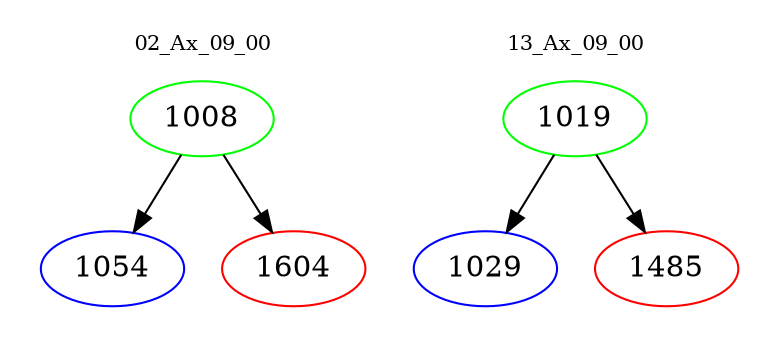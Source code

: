 digraph{
subgraph cluster_0 {
color = white
label = "02_Ax_09_00";
fontsize=10;
T0_1008 [label="1008", color="green"]
T0_1008 -> T0_1054 [color="black"]
T0_1054 [label="1054", color="blue"]
T0_1008 -> T0_1604 [color="black"]
T0_1604 [label="1604", color="red"]
}
subgraph cluster_1 {
color = white
label = "13_Ax_09_00";
fontsize=10;
T1_1019 [label="1019", color="green"]
T1_1019 -> T1_1029 [color="black"]
T1_1029 [label="1029", color="blue"]
T1_1019 -> T1_1485 [color="black"]
T1_1485 [label="1485", color="red"]
}
}
